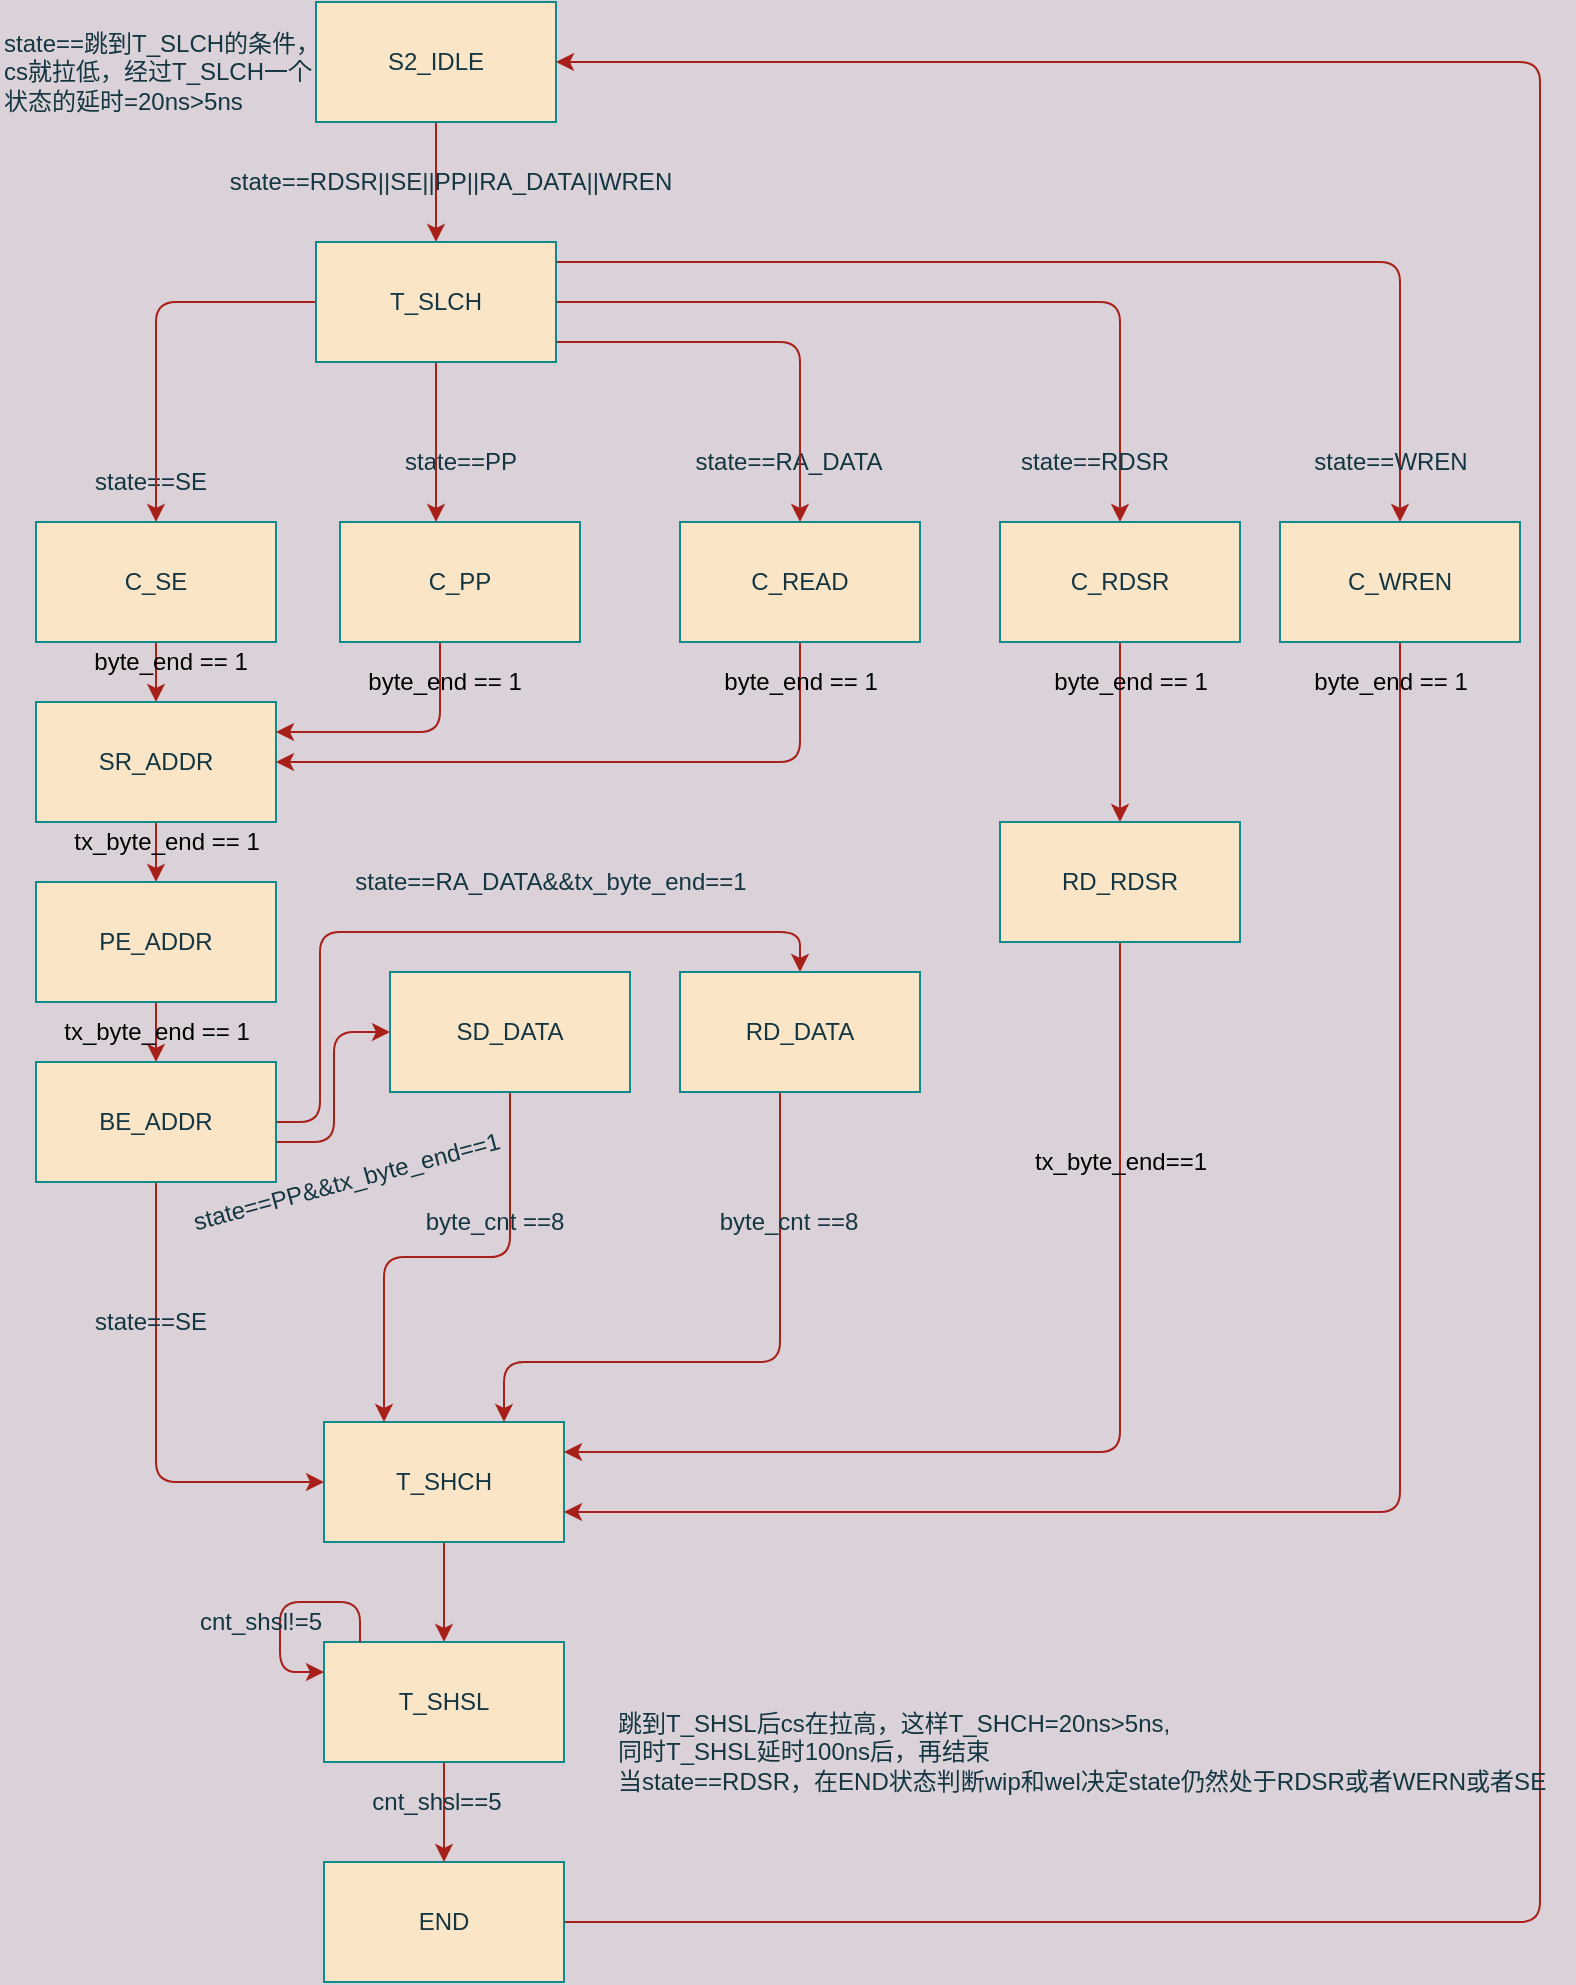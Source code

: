 <mxfile version="14.2.9" type="github">
  <diagram id="y9PfuHGtkb0Xi2rJtWgL" name="Page-1">
    <mxGraphModel dx="1350" dy="804" grid="1" gridSize="10" guides="1" tooltips="1" connect="1" arrows="1" fold="1" page="1" pageScale="1" pageWidth="827" pageHeight="1169" background="#DAD2D8" math="0" shadow="0">
      <root>
        <mxCell id="0" />
        <mxCell id="1" parent="0" />
        <mxCell id="nN14oj0gZmcJKw9xQ7Gt-3" style="edgeStyle=orthogonalEdgeStyle;curved=0;rounded=1;sketch=0;orthogonalLoop=1;jettySize=auto;html=1;entryX=0.5;entryY=0;entryDx=0;entryDy=0;strokeColor=#A8201A;fillColor=#FAE5C7;fontColor=#143642;labelBackgroundColor=#DAD2D8;" parent="1" source="mpRg7uGL-hKuVafOZky2-3" target="nN14oj0gZmcJKw9xQ7Gt-2" edge="1">
          <mxGeometry relative="1" as="geometry" />
        </mxCell>
        <mxCell id="mpRg7uGL-hKuVafOZky2-3" value="&lt;div&gt;S2_IDLE&lt;/div&gt;" style="whiteSpace=wrap;html=1;rounded=0;sketch=0;strokeColor=#0F8B8D;fillColor=#FAE5C7;fontColor=#143642;" parent="1" vertex="1">
          <mxGeometry x="178" y="40" width="120" height="60" as="geometry" />
        </mxCell>
        <mxCell id="mpRg7uGL-hKuVafOZky2-7" style="edgeStyle=orthogonalEdgeStyle;curved=0;rounded=1;sketch=0;orthogonalLoop=1;jettySize=auto;html=1;entryX=0.5;entryY=0;entryDx=0;entryDy=0;strokeColor=#A8201A;fillColor=#FAE5C7;fontColor=#143642;labelBackgroundColor=#DAD2D8;" parent="1" source="mpRg7uGL-hKuVafOZky2-4" target="mpRg7uGL-hKuVafOZky2-5" edge="1">
          <mxGeometry relative="1" as="geometry" />
        </mxCell>
        <mxCell id="mpRg7uGL-hKuVafOZky2-4" value="C_SE" style="whiteSpace=wrap;html=1;rounded=0;sketch=0;strokeColor=#0F8B8D;fillColor=#FAE5C7;fontColor=#143642;" parent="1" vertex="1">
          <mxGeometry x="38" y="300" width="120" height="60" as="geometry" />
        </mxCell>
        <mxCell id="mpRg7uGL-hKuVafOZky2-9" style="edgeStyle=orthogonalEdgeStyle;curved=0;rounded=1;sketch=0;orthogonalLoop=1;jettySize=auto;html=1;entryX=0.5;entryY=0;entryDx=0;entryDy=0;strokeColor=#A8201A;fillColor=#FAE5C7;fontColor=#143642;labelBackgroundColor=#DAD2D8;" parent="1" source="mpRg7uGL-hKuVafOZky2-5" target="mpRg7uGL-hKuVafOZky2-8" edge="1">
          <mxGeometry relative="1" as="geometry" />
        </mxCell>
        <mxCell id="mpRg7uGL-hKuVafOZky2-5" value="SR_ADDR" style="whiteSpace=wrap;html=1;rounded=0;sketch=0;strokeColor=#0F8B8D;fillColor=#FAE5C7;fontColor=#143642;" parent="1" vertex="1">
          <mxGeometry x="38" y="390" width="120" height="60" as="geometry" />
        </mxCell>
        <mxCell id="mpRg7uGL-hKuVafOZky2-11" style="edgeStyle=orthogonalEdgeStyle;curved=0;rounded=1;sketch=0;orthogonalLoop=1;jettySize=auto;html=1;strokeColor=#A8201A;fillColor=#FAE5C7;fontColor=#143642;labelBackgroundColor=#DAD2D8;" parent="1" source="mpRg7uGL-hKuVafOZky2-8" target="mpRg7uGL-hKuVafOZky2-10" edge="1">
          <mxGeometry relative="1" as="geometry" />
        </mxCell>
        <mxCell id="mpRg7uGL-hKuVafOZky2-8" value="PE_ADDR" style="whiteSpace=wrap;html=1;rounded=0;sketch=0;strokeColor=#0F8B8D;fillColor=#FAE5C7;fontColor=#143642;" parent="1" vertex="1">
          <mxGeometry x="38" y="480" width="120" height="60" as="geometry" />
        </mxCell>
        <mxCell id="QHvNHM5LutkKZke6r-BI-2" style="edgeStyle=orthogonalEdgeStyle;curved=0;rounded=1;sketch=0;orthogonalLoop=1;jettySize=auto;html=1;entryX=0;entryY=0.5;entryDx=0;entryDy=0;strokeColor=#A8201A;fillColor=#FAE5C7;fontColor=#143642;labelBackgroundColor=#DAD2D8;" parent="1" source="mpRg7uGL-hKuVafOZky2-10" target="mpRg7uGL-hKuVafOZky2-16" edge="1">
          <mxGeometry relative="1" as="geometry">
            <Array as="points">
              <mxPoint x="98" y="780" />
            </Array>
          </mxGeometry>
        </mxCell>
        <mxCell id="imQeJ4v81Es_b5_ZdpWT-19" style="edgeStyle=orthogonalEdgeStyle;curved=0;rounded=1;sketch=0;orthogonalLoop=1;jettySize=auto;html=1;entryX=0;entryY=0.5;entryDx=0;entryDy=0;strokeColor=#A8201A;fillColor=#FAE5C7;fontColor=#143642;" parent="1" source="mpRg7uGL-hKuVafOZky2-10" target="mpRg7uGL-hKuVafOZky2-25" edge="1">
          <mxGeometry relative="1" as="geometry">
            <Array as="points">
              <mxPoint x="187" y="610" />
              <mxPoint x="187" y="555" />
            </Array>
          </mxGeometry>
        </mxCell>
        <mxCell id="imQeJ4v81Es_b5_ZdpWT-20" style="edgeStyle=orthogonalEdgeStyle;curved=0;rounded=1;sketch=0;orthogonalLoop=1;jettySize=auto;html=1;entryX=0.5;entryY=0;entryDx=0;entryDy=0;strokeColor=#A8201A;fillColor=#FAE5C7;fontColor=#143642;" parent="1" source="mpRg7uGL-hKuVafOZky2-10" target="4_lUSXkcKFkcI5uqRMfD-7" edge="1">
          <mxGeometry relative="1" as="geometry">
            <Array as="points">
              <mxPoint x="180" y="600" />
              <mxPoint x="180" y="505" />
              <mxPoint x="420" y="505" />
            </Array>
          </mxGeometry>
        </mxCell>
        <mxCell id="mpRg7uGL-hKuVafOZky2-10" value="BE_ADDR" style="whiteSpace=wrap;html=1;rounded=0;sketch=0;strokeColor=#0F8B8D;fillColor=#FAE5C7;fontColor=#143642;" parent="1" vertex="1">
          <mxGeometry x="38" y="570" width="120" height="60" as="geometry" />
        </mxCell>
        <mxCell id="nN14oj0gZmcJKw9xQ7Gt-16" style="edgeStyle=orthogonalEdgeStyle;curved=0;rounded=1;sketch=0;orthogonalLoop=1;jettySize=auto;html=1;entryX=0.5;entryY=0;entryDx=0;entryDy=0;strokeColor=#A8201A;fillColor=#FAE5C7;fontColor=#143642;labelBackgroundColor=#DAD2D8;" parent="1" source="mpRg7uGL-hKuVafOZky2-16" target="nN14oj0gZmcJKw9xQ7Gt-15" edge="1">
          <mxGeometry relative="1" as="geometry" />
        </mxCell>
        <mxCell id="mpRg7uGL-hKuVafOZky2-16" value="T_SHCH" style="whiteSpace=wrap;html=1;rounded=0;sketch=0;strokeColor=#0F8B8D;fillColor=#FAE5C7;fontColor=#143642;" parent="1" vertex="1">
          <mxGeometry x="182" y="750" width="120" height="60" as="geometry" />
        </mxCell>
        <mxCell id="mpRg7uGL-hKuVafOZky2-17" value="state==SE" style="text;html=1;align=center;verticalAlign=middle;resizable=0;points=[];autosize=1;fontColor=#143642;" parent="1" vertex="1">
          <mxGeometry x="60" y="270" width="70" height="20" as="geometry" />
        </mxCell>
        <mxCell id="imQeJ4v81Es_b5_ZdpWT-12" style="edgeStyle=orthogonalEdgeStyle;curved=0;rounded=1;sketch=0;orthogonalLoop=1;jettySize=auto;html=1;entryX=1;entryY=0.25;entryDx=0;entryDy=0;strokeColor=#A8201A;fillColor=#FAE5C7;fontColor=#143642;" parent="1" source="mpRg7uGL-hKuVafOZky2-19" target="mpRg7uGL-hKuVafOZky2-5" edge="1">
          <mxGeometry relative="1" as="geometry">
            <Array as="points">
              <mxPoint x="240" y="405" />
            </Array>
          </mxGeometry>
        </mxCell>
        <mxCell id="mpRg7uGL-hKuVafOZky2-19" value="C_PP" style="whiteSpace=wrap;html=1;rounded=0;sketch=0;strokeColor=#0F8B8D;fillColor=#FAE5C7;fontColor=#143642;" parent="1" vertex="1">
          <mxGeometry x="190" y="300" width="120" height="60" as="geometry" />
        </mxCell>
        <mxCell id="mpRg7uGL-hKuVafOZky2-22" value="state==PP" style="text;html=1;align=center;verticalAlign=middle;resizable=0;points=[];autosize=1;fontColor=#143642;" parent="1" vertex="1">
          <mxGeometry x="215" y="260" width="70" height="20" as="geometry" />
        </mxCell>
        <mxCell id="imQeJ4v81Es_b5_ZdpWT-21" style="edgeStyle=orthogonalEdgeStyle;curved=0;rounded=1;sketch=0;orthogonalLoop=1;jettySize=auto;html=1;entryX=0.25;entryY=0;entryDx=0;entryDy=0;strokeColor=#A8201A;fillColor=#FAE5C7;fontColor=#143642;" parent="1" source="mpRg7uGL-hKuVafOZky2-25" target="mpRg7uGL-hKuVafOZky2-16" edge="1">
          <mxGeometry relative="1" as="geometry" />
        </mxCell>
        <mxCell id="mpRg7uGL-hKuVafOZky2-25" value="SD_DATA" style="whiteSpace=wrap;html=1;rounded=0;sketch=0;strokeColor=#0F8B8D;fillColor=#FAE5C7;fontColor=#143642;" parent="1" vertex="1">
          <mxGeometry x="215" y="525" width="120" height="60" as="geometry" />
        </mxCell>
        <mxCell id="mpRg7uGL-hKuVafOZky2-27" value="state==PP&amp;amp;&amp;amp;tx_byte_end==1" style="text;html=1;align=center;verticalAlign=middle;resizable=0;points=[];autosize=1;fontColor=#143642;rotation=-15;" parent="1" vertex="1">
          <mxGeometry x="108" y="620" width="170" height="20" as="geometry" />
        </mxCell>
        <mxCell id="imQeJ4v81Es_b5_ZdpWT-13" style="edgeStyle=orthogonalEdgeStyle;curved=0;rounded=1;sketch=0;orthogonalLoop=1;jettySize=auto;html=1;entryX=1;entryY=0.5;entryDx=0;entryDy=0;strokeColor=#A8201A;fillColor=#FAE5C7;fontColor=#143642;" parent="1" source="4_lUSXkcKFkcI5uqRMfD-1" target="mpRg7uGL-hKuVafOZky2-5" edge="1">
          <mxGeometry relative="1" as="geometry">
            <Array as="points">
              <mxPoint x="420" y="420" />
            </Array>
          </mxGeometry>
        </mxCell>
        <mxCell id="4_lUSXkcKFkcI5uqRMfD-1" value="C_READ" style="whiteSpace=wrap;html=1;rounded=0;sketch=0;strokeColor=#0F8B8D;fillColor=#FAE5C7;fontColor=#143642;" parent="1" vertex="1">
          <mxGeometry x="360" y="300" width="120" height="60" as="geometry" />
        </mxCell>
        <mxCell id="4_lUSXkcKFkcI5uqRMfD-4" value="state==RA_DATA" style="text;html=1;align=center;verticalAlign=middle;resizable=0;points=[];autosize=1;fontColor=#143642;" parent="1" vertex="1">
          <mxGeometry x="358.5" y="260" width="110" height="20" as="geometry" />
        </mxCell>
        <mxCell id="imQeJ4v81Es_b5_ZdpWT-22" style="edgeStyle=orthogonalEdgeStyle;curved=0;rounded=1;sketch=0;orthogonalLoop=1;jettySize=auto;html=1;entryX=0.75;entryY=0;entryDx=0;entryDy=0;strokeColor=#A8201A;fillColor=#FAE5C7;fontColor=#143642;" parent="1" source="4_lUSXkcKFkcI5uqRMfD-7" target="mpRg7uGL-hKuVafOZky2-16" edge="1">
          <mxGeometry relative="1" as="geometry">
            <Array as="points">
              <mxPoint x="410" y="720" />
              <mxPoint x="272" y="720" />
            </Array>
          </mxGeometry>
        </mxCell>
        <mxCell id="4_lUSXkcKFkcI5uqRMfD-7" value="RD_DATA" style="whiteSpace=wrap;html=1;rounded=0;sketch=0;strokeColor=#0F8B8D;fillColor=#FAE5C7;fontColor=#143642;" parent="1" vertex="1">
          <mxGeometry x="360" y="525" width="120" height="60" as="geometry" />
        </mxCell>
        <mxCell id="4_lUSXkcKFkcI5uqRMfD-9" value="state==RA_DATA&amp;amp;&amp;amp;tx_byte_end==1" style="text;html=1;align=center;verticalAlign=middle;resizable=0;points=[];autosize=1;fontColor=#143642;" parent="1" vertex="1">
          <mxGeometry x="190" y="470" width="210" height="20" as="geometry" />
        </mxCell>
        <mxCell id="QHvNHM5LutkKZke6r-BI-5" value="state==SE" style="text;html=1;align=center;verticalAlign=middle;resizable=0;points=[];autosize=1;fontColor=#143642;" parent="1" vertex="1">
          <mxGeometry x="60" y="690" width="70" height="20" as="geometry" />
        </mxCell>
        <mxCell id="nN14oj0gZmcJKw9xQ7Gt-5" style="edgeStyle=orthogonalEdgeStyle;curved=0;rounded=1;sketch=0;orthogonalLoop=1;jettySize=auto;html=1;entryX=0.5;entryY=0;entryDx=0;entryDy=0;strokeColor=#A8201A;fillColor=#FAE5C7;fontColor=#143642;labelBackgroundColor=#DAD2D8;" parent="1" source="nN14oj0gZmcJKw9xQ7Gt-2" target="mpRg7uGL-hKuVafOZky2-4" edge="1">
          <mxGeometry relative="1" as="geometry" />
        </mxCell>
        <mxCell id="imQeJ4v81Es_b5_ZdpWT-7" style="edgeStyle=orthogonalEdgeStyle;curved=0;rounded=1;sketch=0;orthogonalLoop=1;jettySize=auto;html=1;strokeColor=#A8201A;fillColor=#FAE5C7;fontColor=#143642;" parent="1" source="nN14oj0gZmcJKw9xQ7Gt-2" target="mpRg7uGL-hKuVafOZky2-19" edge="1">
          <mxGeometry relative="1" as="geometry">
            <Array as="points">
              <mxPoint x="238" y="280" />
              <mxPoint x="238" y="280" />
            </Array>
          </mxGeometry>
        </mxCell>
        <mxCell id="imQeJ4v81Es_b5_ZdpWT-8" style="edgeStyle=orthogonalEdgeStyle;curved=0;rounded=1;sketch=0;orthogonalLoop=1;jettySize=auto;html=1;strokeColor=#A8201A;fillColor=#FAE5C7;fontColor=#143642;" parent="1" source="nN14oj0gZmcJKw9xQ7Gt-2" target="4_lUSXkcKFkcI5uqRMfD-1" edge="1">
          <mxGeometry relative="1" as="geometry">
            <Array as="points">
              <mxPoint x="420" y="210" />
            </Array>
          </mxGeometry>
        </mxCell>
        <mxCell id="imQeJ4v81Es_b5_ZdpWT-9" style="edgeStyle=orthogonalEdgeStyle;curved=0;rounded=1;sketch=0;orthogonalLoop=1;jettySize=auto;html=1;strokeColor=#A8201A;fillColor=#FAE5C7;fontColor=#143642;" parent="1" source="nN14oj0gZmcJKw9xQ7Gt-2" target="nN14oj0gZmcJKw9xQ7Gt-8" edge="1">
          <mxGeometry relative="1" as="geometry" />
        </mxCell>
        <mxCell id="imQeJ4v81Es_b5_ZdpWT-11" style="edgeStyle=orthogonalEdgeStyle;curved=0;rounded=1;sketch=0;orthogonalLoop=1;jettySize=auto;html=1;entryX=0.5;entryY=0;entryDx=0;entryDy=0;strokeColor=#A8201A;fillColor=#FAE5C7;fontColor=#143642;" parent="1" source="nN14oj0gZmcJKw9xQ7Gt-2" target="imQeJ4v81Es_b5_ZdpWT-10" edge="1">
          <mxGeometry relative="1" as="geometry">
            <Array as="points">
              <mxPoint x="720" y="170" />
            </Array>
          </mxGeometry>
        </mxCell>
        <mxCell id="nN14oj0gZmcJKw9xQ7Gt-2" value="T_SLCH" style="whiteSpace=wrap;html=1;rounded=0;sketch=0;strokeColor=#0F8B8D;fillColor=#FAE5C7;fontColor=#143642;" parent="1" vertex="1">
          <mxGeometry x="178" y="160" width="120" height="60" as="geometry" />
        </mxCell>
        <mxCell id="nN14oj0gZmcJKw9xQ7Gt-4" value="state==RDSR||SE||PP||RA_DATA||WREN" style="text;html=1;align=center;verticalAlign=middle;resizable=0;points=[];autosize=1;fontColor=#143642;" parent="1" vertex="1">
          <mxGeometry x="130" y="120" width="230" height="20" as="geometry" />
        </mxCell>
        <mxCell id="imQeJ4v81Es_b5_ZdpWT-18" style="edgeStyle=orthogonalEdgeStyle;curved=0;rounded=1;sketch=0;orthogonalLoop=1;jettySize=auto;html=1;entryX=0.5;entryY=0;entryDx=0;entryDy=0;strokeColor=#A8201A;fillColor=#FAE5C7;fontColor=#143642;" parent="1" source="nN14oj0gZmcJKw9xQ7Gt-8" target="imQeJ4v81Es_b5_ZdpWT-1" edge="1">
          <mxGeometry relative="1" as="geometry" />
        </mxCell>
        <mxCell id="nN14oj0gZmcJKw9xQ7Gt-8" value="C_RDSR" style="whiteSpace=wrap;html=1;rounded=0;sketch=0;strokeColor=#0F8B8D;fillColor=#FAE5C7;fontColor=#143642;" parent="1" vertex="1">
          <mxGeometry x="520" y="300" width="120" height="60" as="geometry" />
        </mxCell>
        <mxCell id="nN14oj0gZmcJKw9xQ7Gt-10" value="state==RDSR" style="text;html=1;align=center;verticalAlign=middle;resizable=0;points=[];autosize=1;fontColor=#143642;" parent="1" vertex="1">
          <mxGeometry x="522" y="260" width="90" height="20" as="geometry" />
        </mxCell>
        <mxCell id="nN14oj0gZmcJKw9xQ7Gt-21" style="edgeStyle=orthogonalEdgeStyle;curved=0;rounded=1;sketch=0;orthogonalLoop=1;jettySize=auto;html=1;entryX=1;entryY=0.5;entryDx=0;entryDy=0;strokeColor=#A8201A;fillColor=#FAE5C7;fontColor=#143642;labelBackgroundColor=#DAD2D8;" parent="1" source="nN14oj0gZmcJKw9xQ7Gt-14" target="mpRg7uGL-hKuVafOZky2-3" edge="1">
          <mxGeometry relative="1" as="geometry">
            <Array as="points">
              <mxPoint x="790" y="1000" />
              <mxPoint x="790" y="70" />
            </Array>
          </mxGeometry>
        </mxCell>
        <mxCell id="nN14oj0gZmcJKw9xQ7Gt-14" value="END" style="whiteSpace=wrap;html=1;rounded=0;sketch=0;strokeColor=#0F8B8D;fillColor=#FAE5C7;fontColor=#143642;" parent="1" vertex="1">
          <mxGeometry x="182" y="970" width="120" height="60" as="geometry" />
        </mxCell>
        <mxCell id="nN14oj0gZmcJKw9xQ7Gt-18" style="edgeStyle=orthogonalEdgeStyle;curved=0;rounded=1;sketch=0;orthogonalLoop=1;jettySize=auto;html=1;entryX=0.5;entryY=0;entryDx=0;entryDy=0;strokeColor=#A8201A;fillColor=#FAE5C7;fontColor=#143642;labelBackgroundColor=#DAD2D8;" parent="1" source="nN14oj0gZmcJKw9xQ7Gt-15" target="nN14oj0gZmcJKw9xQ7Gt-14" edge="1">
          <mxGeometry relative="1" as="geometry" />
        </mxCell>
        <mxCell id="nN14oj0gZmcJKw9xQ7Gt-15" value="T_SHSL" style="whiteSpace=wrap;html=1;rounded=0;sketch=0;strokeColor=#0F8B8D;fillColor=#FAE5C7;fontColor=#143642;" parent="1" vertex="1">
          <mxGeometry x="182" y="860" width="120" height="60" as="geometry" />
        </mxCell>
        <mxCell id="nN14oj0gZmcJKw9xQ7Gt-19" value="byte_cnt ==8" style="text;html=1;align=center;verticalAlign=middle;resizable=0;points=[];autosize=1;fontColor=#143642;" parent="1" vertex="1">
          <mxGeometry x="227" y="640" width="80" height="20" as="geometry" />
        </mxCell>
        <mxCell id="nN14oj0gZmcJKw9xQ7Gt-20" value="byte_cnt ==8" style="text;html=1;align=center;verticalAlign=middle;resizable=0;points=[];autosize=1;fontColor=#143642;" parent="1" vertex="1">
          <mxGeometry x="374" y="640" width="80" height="20" as="geometry" />
        </mxCell>
        <mxCell id="nN14oj0gZmcJKw9xQ7Gt-22" value="&lt;div align=&quot;left&quot;&gt;state==跳到T_SLCH的条件，&lt;br&gt;&lt;/div&gt;&lt;div align=&quot;left&quot;&gt;cs就拉低，经过T_SLCH一个&lt;/div&gt;&lt;div align=&quot;left&quot;&gt;状态的延时=20ns&amp;gt;5ns&lt;br&gt;&lt;/div&gt;" style="text;html=1;align=left;verticalAlign=middle;resizable=0;points=[];autosize=1;fontColor=#143642;" parent="1" vertex="1">
          <mxGeometry x="20" y="50" width="170" height="50" as="geometry" />
        </mxCell>
        <mxCell id="nN14oj0gZmcJKw9xQ7Gt-23" value="&lt;div&gt;跳到T_SHSL后cs在拉高，这样T_SHCH=20ns&amp;gt;5ns,&lt;/div&gt;&lt;div&gt;同时T_SHSL延时100ns后，再结束&lt;/div&gt;&lt;div&gt;当state==RDSR，在END状态判断wip和wel决定state仍然处于RDSR或者WERN或者SE&lt;br&gt;&lt;/div&gt;" style="text;html=1;align=left;verticalAlign=middle;resizable=0;points=[];autosize=1;fontColor=#143642;" parent="1" vertex="1">
          <mxGeometry x="327" y="890" width="480" height="50" as="geometry" />
        </mxCell>
        <mxCell id="nN14oj0gZmcJKw9xQ7Gt-24" value="cnt_shsl==5" style="text;html=1;align=center;verticalAlign=middle;resizable=0;points=[];autosize=1;fontColor=#143642;" parent="1" vertex="1">
          <mxGeometry x="198" y="930" width="80" height="20" as="geometry" />
        </mxCell>
        <mxCell id="nN14oj0gZmcJKw9xQ7Gt-25" style="edgeStyle=orthogonalEdgeStyle;curved=0;rounded=1;sketch=0;orthogonalLoop=1;jettySize=auto;html=1;entryX=0;entryY=0.25;entryDx=0;entryDy=0;strokeColor=#A8201A;fillColor=#FAE5C7;fontColor=#143642;labelBackgroundColor=#DAD2D8;" parent="1" source="nN14oj0gZmcJKw9xQ7Gt-15" target="nN14oj0gZmcJKw9xQ7Gt-15" edge="1">
          <mxGeometry relative="1" as="geometry">
            <Array as="points">
              <mxPoint x="200" y="840" />
              <mxPoint x="160" y="840" />
              <mxPoint x="160" y="875" />
            </Array>
          </mxGeometry>
        </mxCell>
        <mxCell id="nN14oj0gZmcJKw9xQ7Gt-26" value="cnt_shsl!=5" style="text;html=1;align=center;verticalAlign=middle;resizable=0;points=[];autosize=1;fontColor=#143642;" parent="1" vertex="1">
          <mxGeometry x="110" y="840" width="80" height="20" as="geometry" />
        </mxCell>
        <mxCell id="imQeJ4v81Es_b5_ZdpWT-23" style="edgeStyle=orthogonalEdgeStyle;curved=0;rounded=1;sketch=0;orthogonalLoop=1;jettySize=auto;html=1;entryX=1;entryY=0.25;entryDx=0;entryDy=0;strokeColor=#A8201A;fillColor=#FAE5C7;fontColor=#143642;" parent="1" source="imQeJ4v81Es_b5_ZdpWT-1" target="mpRg7uGL-hKuVafOZky2-16" edge="1">
          <mxGeometry relative="1" as="geometry">
            <Array as="points">
              <mxPoint x="580" y="765" />
            </Array>
          </mxGeometry>
        </mxCell>
        <mxCell id="imQeJ4v81Es_b5_ZdpWT-1" value="RD_RDSR" style="whiteSpace=wrap;html=1;rounded=0;sketch=0;strokeColor=#0F8B8D;fillColor=#FAE5C7;fontColor=#143642;" parent="1" vertex="1">
          <mxGeometry x="520" y="450" width="120" height="60" as="geometry" />
        </mxCell>
        <mxCell id="imQeJ4v81Es_b5_ZdpWT-24" style="edgeStyle=orthogonalEdgeStyle;curved=0;rounded=1;sketch=0;orthogonalLoop=1;jettySize=auto;html=1;entryX=1;entryY=0.75;entryDx=0;entryDy=0;strokeColor=#A8201A;fillColor=#FAE5C7;fontColor=#143642;" parent="1" source="imQeJ4v81Es_b5_ZdpWT-10" target="mpRg7uGL-hKuVafOZky2-16" edge="1">
          <mxGeometry relative="1" as="geometry">
            <Array as="points">
              <mxPoint x="720" y="795" />
            </Array>
          </mxGeometry>
        </mxCell>
        <mxCell id="imQeJ4v81Es_b5_ZdpWT-10" value="C_WREN" style="whiteSpace=wrap;html=1;rounded=0;sketch=0;strokeColor=#0F8B8D;fillColor=#FAE5C7;fontColor=#143642;" parent="1" vertex="1">
          <mxGeometry x="660" y="300" width="120" height="60" as="geometry" />
        </mxCell>
        <mxCell id="imQeJ4v81Es_b5_ZdpWT-25" value="&lt;div&gt;state==WREN&lt;/div&gt;" style="text;html=1;align=center;verticalAlign=middle;resizable=0;points=[];autosize=1;fontColor=#143642;" parent="1" vertex="1">
          <mxGeometry x="670" y="260" width="90" height="20" as="geometry" />
        </mxCell>
        <mxCell id="7ZoJImyBFvdAhDb7eC0B-1" value="byte_end == 1" style="text;html=1;align=center;verticalAlign=middle;resizable=0;points=[];autosize=1;" vertex="1" parent="1">
          <mxGeometry x="60" y="360" width="90" height="20" as="geometry" />
        </mxCell>
        <mxCell id="7ZoJImyBFvdAhDb7eC0B-2" value="byte_end == 1" style="text;html=1;align=center;verticalAlign=middle;resizable=0;points=[];autosize=1;" vertex="1" parent="1">
          <mxGeometry x="197" y="370" width="90" height="20" as="geometry" />
        </mxCell>
        <mxCell id="7ZoJImyBFvdAhDb7eC0B-3" value="byte_end == 1" style="text;html=1;align=center;verticalAlign=middle;resizable=0;points=[];autosize=1;" vertex="1" parent="1">
          <mxGeometry x="375" y="370" width="90" height="20" as="geometry" />
        </mxCell>
        <mxCell id="7ZoJImyBFvdAhDb7eC0B-4" value="byte_end == 1" style="text;html=1;align=center;verticalAlign=middle;resizable=0;points=[];autosize=1;" vertex="1" parent="1">
          <mxGeometry x="540" y="370" width="90" height="20" as="geometry" />
        </mxCell>
        <mxCell id="7ZoJImyBFvdAhDb7eC0B-5" value="byte_end == 1" style="text;html=1;align=center;verticalAlign=middle;resizable=0;points=[];autosize=1;" vertex="1" parent="1">
          <mxGeometry x="670" y="370" width="90" height="20" as="geometry" />
        </mxCell>
        <mxCell id="7ZoJImyBFvdAhDb7eC0B-6" value="tx_byte_end == 1" style="text;html=1;align=center;verticalAlign=middle;resizable=0;points=[];autosize=1;" vertex="1" parent="1">
          <mxGeometry x="48" y="450" width="110" height="20" as="geometry" />
        </mxCell>
        <mxCell id="7ZoJImyBFvdAhDb7eC0B-7" value="tx_byte_end == 1" style="text;html=1;align=center;verticalAlign=middle;resizable=0;points=[];autosize=1;" vertex="1" parent="1">
          <mxGeometry x="43" y="545" width="110" height="20" as="geometry" />
        </mxCell>
        <mxCell id="7ZoJImyBFvdAhDb7eC0B-11" value="tx_byte_end==1" style="text;html=1;align=center;verticalAlign=middle;resizable=0;points=[];autosize=1;" vertex="1" parent="1">
          <mxGeometry x="530" y="610" width="100" height="20" as="geometry" />
        </mxCell>
      </root>
    </mxGraphModel>
  </diagram>
</mxfile>
